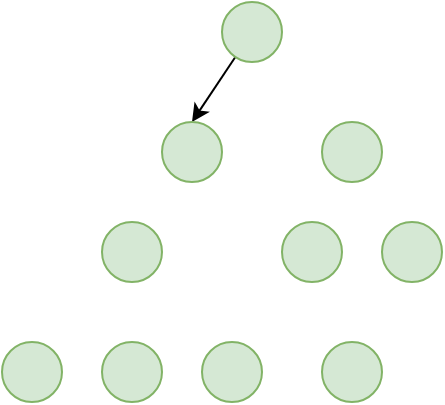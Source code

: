 <mxfile version="14.1.2" type="github">
  <diagram id="wbtQebCqkb7v4KOvZVG4" name="第 1 页">
    <mxGraphModel dx="981" dy="1744" grid="1" gridSize="10" guides="1" tooltips="1" connect="1" arrows="0" fold="1" page="1" pageScale="1" pageWidth="827" pageHeight="1169" math="0" shadow="0">
      <root>
        <mxCell id="0" />
        <mxCell id="1" parent="0" />
        <mxCell id="chGvUEU8lOG_RV2B_Zeu-1" value="" style="ellipse;whiteSpace=wrap;html=1;aspect=fixed;fillColor=#d5e8d4;strokeColor=#82b366;" vertex="1" parent="1">
          <mxGeometry x="280" y="-910" width="30" height="30" as="geometry" />
        </mxCell>
        <mxCell id="chGvUEU8lOG_RV2B_Zeu-2" value="" style="ellipse;whiteSpace=wrap;html=1;aspect=fixed;fillColor=#d5e8d4;strokeColor=#82b366;" vertex="1" parent="1">
          <mxGeometry x="170" y="-860" width="30" height="30" as="geometry" />
        </mxCell>
        <mxCell id="chGvUEU8lOG_RV2B_Zeu-13" style="edgeStyle=none;rounded=0;orthogonalLoop=1;jettySize=auto;html=1;entryX=0.5;entryY=0;entryDx=0;entryDy=0;" edge="1" parent="1" source="chGvUEU8lOG_RV2B_Zeu-3" target="chGvUEU8lOG_RV2B_Zeu-4">
          <mxGeometry relative="1" as="geometry" />
        </mxCell>
        <mxCell id="chGvUEU8lOG_RV2B_Zeu-3" value="" style="ellipse;whiteSpace=wrap;html=1;aspect=fixed;fillColor=#d5e8d4;strokeColor=#82b366;" vertex="1" parent="1">
          <mxGeometry x="230" y="-970" width="30" height="30" as="geometry" />
        </mxCell>
        <mxCell id="chGvUEU8lOG_RV2B_Zeu-4" value="" style="ellipse;whiteSpace=wrap;html=1;aspect=fixed;fillColor=#d5e8d4;strokeColor=#82b366;" vertex="1" parent="1">
          <mxGeometry x="200" y="-910" width="30" height="30" as="geometry" />
        </mxCell>
        <mxCell id="chGvUEU8lOG_RV2B_Zeu-5" value="" style="ellipse;whiteSpace=wrap;html=1;aspect=fixed;fillColor=#d5e8d4;strokeColor=#82b366;" vertex="1" parent="1">
          <mxGeometry x="280" y="-800" width="30" height="30" as="geometry" />
        </mxCell>
        <mxCell id="chGvUEU8lOG_RV2B_Zeu-6" value="" style="ellipse;whiteSpace=wrap;html=1;aspect=fixed;fillColor=#d5e8d4;strokeColor=#82b366;" vertex="1" parent="1">
          <mxGeometry x="120" y="-800" width="30" height="30" as="geometry" />
        </mxCell>
        <mxCell id="chGvUEU8lOG_RV2B_Zeu-7" value="" style="ellipse;whiteSpace=wrap;html=1;aspect=fixed;fillColor=#d5e8d4;strokeColor=#82b366;" vertex="1" parent="1">
          <mxGeometry x="310" y="-860" width="30" height="30" as="geometry" />
        </mxCell>
        <mxCell id="chGvUEU8lOG_RV2B_Zeu-8" value="" style="ellipse;whiteSpace=wrap;html=1;aspect=fixed;fillColor=#d5e8d4;strokeColor=#82b366;" vertex="1" parent="1">
          <mxGeometry x="260" y="-860" width="30" height="30" as="geometry" />
        </mxCell>
        <mxCell id="chGvUEU8lOG_RV2B_Zeu-9" value="" style="ellipse;whiteSpace=wrap;html=1;aspect=fixed;fillColor=#d5e8d4;strokeColor=#82b366;" vertex="1" parent="1">
          <mxGeometry x="220" y="-800" width="30" height="30" as="geometry" />
        </mxCell>
        <mxCell id="chGvUEU8lOG_RV2B_Zeu-10" value="" style="ellipse;whiteSpace=wrap;html=1;aspect=fixed;fillColor=#d5e8d4;strokeColor=#82b366;" vertex="1" parent="1">
          <mxGeometry x="170" y="-800" width="30" height="30" as="geometry" />
        </mxCell>
      </root>
    </mxGraphModel>
  </diagram>
</mxfile>
